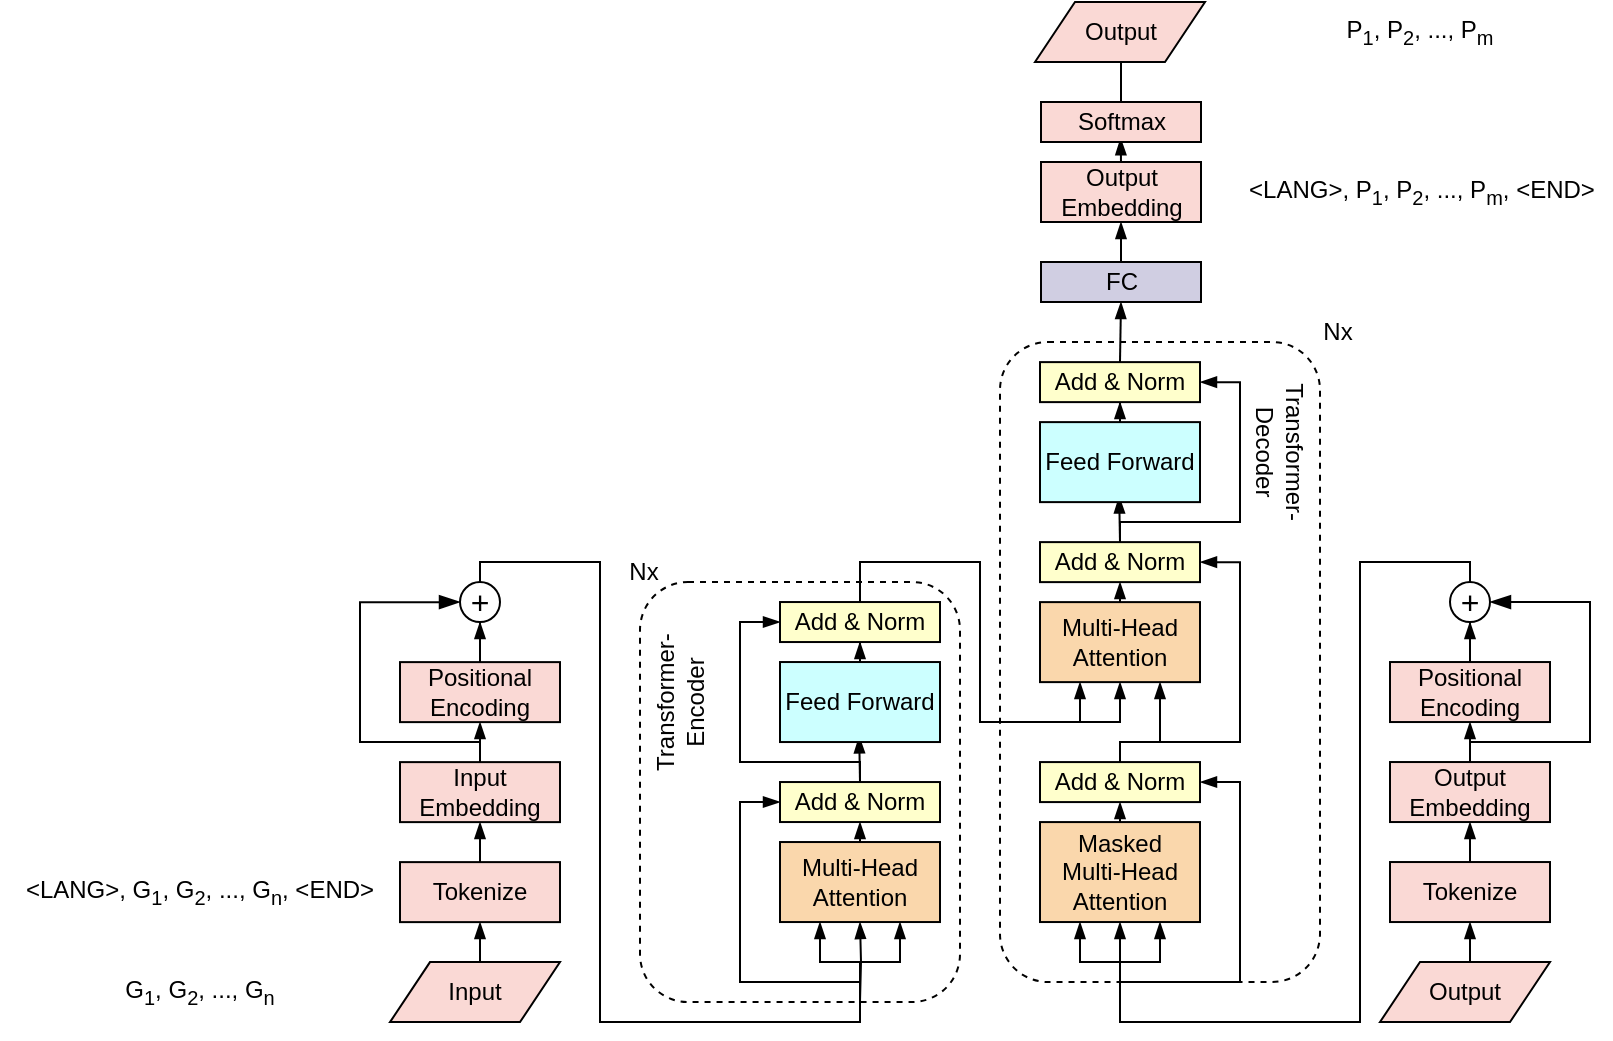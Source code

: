 <mxfile version="21.1.5" type="github">
  <diagram name="Page-1" id="4cKKeyyB7avYFKjr0u-h">
    <mxGraphModel dx="2788" dy="1123" grid="1" gridSize="10" guides="1" tooltips="1" connect="1" arrows="1" fold="1" page="1" pageScale="1" pageWidth="827" pageHeight="1169" math="0" shadow="0">
      <root>
        <mxCell id="0" />
        <mxCell id="1" parent="0" />
        <mxCell id="Eq75qJgUDI2DHJFmIk-7-73" value="" style="rounded=1;whiteSpace=wrap;html=1;strokeWidth=1;fontSize=16;fillColor=none;fontStyle=0;dashed=1;" vertex="1" parent="1">
          <mxGeometry x="-327" y="170.02" width="160" height="319.98" as="geometry" />
        </mxCell>
        <mxCell id="Eq75qJgUDI2DHJFmIk-7-1" value="" style="rounded=1;whiteSpace=wrap;html=1;strokeWidth=1;fontSize=16;fillColor=none;fontStyle=0;dashed=1;" vertex="1" parent="1">
          <mxGeometry x="-507" y="290.02" width="160" height="210" as="geometry" />
        </mxCell>
        <mxCell id="Eq75qJgUDI2DHJFmIk-7-2" style="edgeStyle=orthogonalEdgeStyle;rounded=0;orthogonalLoop=1;jettySize=auto;html=1;exitX=0.5;exitY=0;exitDx=0;exitDy=0;strokeWidth=1;fontSize=20;entryX=0.495;entryY=0.93;entryDx=0;entryDy=0;entryPerimeter=0;endArrow=blockThin;endFill=1;fontStyle=0" edge="1" parent="1" source="Eq75qJgUDI2DHJFmIk-7-4" target="Eq75qJgUDI2DHJFmIk-7-20">
          <mxGeometry relative="1" as="geometry" />
        </mxCell>
        <mxCell id="Eq75qJgUDI2DHJFmIk-7-3" style="edgeStyle=orthogonalEdgeStyle;rounded=0;orthogonalLoop=1;jettySize=auto;html=1;exitX=0.5;exitY=0;exitDx=0;exitDy=0;entryX=0;entryY=0.5;entryDx=0;entryDy=0;strokeWidth=1;fontSize=20;endArrow=blockThin;endFill=1;fontStyle=0" edge="1" parent="1" source="Eq75qJgUDI2DHJFmIk-7-4" target="Eq75qJgUDI2DHJFmIk-7-22">
          <mxGeometry relative="1" as="geometry">
            <Array as="points">
              <mxPoint x="-397" y="380.02" />
              <mxPoint x="-457" y="380.02" />
              <mxPoint x="-457" y="310.02" />
            </Array>
          </mxGeometry>
        </mxCell>
        <mxCell id="Eq75qJgUDI2DHJFmIk-7-4" value="Add &amp; Norm" style="whiteSpace=wrap;align=center;verticalAlign=middle;fontStyle=0;strokeWidth=1;fillColor=#FFFFCC" vertex="1" parent="1">
          <mxGeometry x="-437" y="390.02" width="80" height="20" as="geometry" />
        </mxCell>
        <mxCell id="Eq75qJgUDI2DHJFmIk-7-5" style="edgeStyle=orthogonalEdgeStyle;rounded=0;orthogonalLoop=1;jettySize=auto;html=1;exitX=0.5;exitY=0;exitDx=0;exitDy=0;entryX=0.5;entryY=1;entryDx=0;entryDy=0;strokeWidth=1;endArrow=blockThin;endFill=1;fontStyle=0" edge="1" parent="1" source="Eq75qJgUDI2DHJFmIk-7-6" target="Eq75qJgUDI2DHJFmIk-7-4">
          <mxGeometry relative="1" as="geometry" />
        </mxCell>
        <mxCell id="Eq75qJgUDI2DHJFmIk-7-6" value="Multi-Head Attention" style="whiteSpace=wrap;align=center;verticalAlign=middle;fontStyle=0;strokeWidth=1;fillColor=#fad7ac;strokeColor=#000000;" vertex="1" parent="1">
          <mxGeometry x="-437" y="420.02" width="80" height="40" as="geometry" />
        </mxCell>
        <mxCell id="Eq75qJgUDI2DHJFmIk-7-7" style="edgeStyle=orthogonalEdgeStyle;rounded=0;orthogonalLoop=1;jettySize=auto;html=1;exitX=0.5;exitY=0;exitDx=0;exitDy=0;entryX=0.5;entryY=1;entryDx=0;entryDy=0;fontSize=20;strokeWidth=1;endArrow=blockThin;endFill=1;fontStyle=0" edge="1" parent="1" source="Eq75qJgUDI2DHJFmIk-7-8" target="Eq75qJgUDI2DHJFmIk-7-15">
          <mxGeometry relative="1" as="geometry" />
        </mxCell>
        <mxCell id="Eq75qJgUDI2DHJFmIk-7-8" value="Input Embedding" style="whiteSpace=wrap;align=center;verticalAlign=middle;fontStyle=0;strokeWidth=1;fillColor=#fad9d5;strokeColor=#000000;" vertex="1" parent="1">
          <mxGeometry x="-627" y="380.06" width="80" height="30" as="geometry" />
        </mxCell>
        <mxCell id="Eq75qJgUDI2DHJFmIk-7-9" style="edgeStyle=orthogonalEdgeStyle;rounded=0;orthogonalLoop=1;jettySize=auto;html=1;exitX=0.5;exitY=0;exitDx=0;exitDy=0;strokeWidth=1;fontSize=20;endArrow=blockThin;endFill=1;fontStyle=0" edge="1" parent="1" target="Eq75qJgUDI2DHJFmIk-7-6">
          <mxGeometry relative="1" as="geometry">
            <mxPoint x="-397" y="500.02" as="sourcePoint" />
          </mxGeometry>
        </mxCell>
        <mxCell id="Eq75qJgUDI2DHJFmIk-7-10" style="edgeStyle=orthogonalEdgeStyle;rounded=0;orthogonalLoop=1;jettySize=auto;html=1;exitX=0.5;exitY=0;exitDx=0;exitDy=0;entryX=0.75;entryY=1;entryDx=0;entryDy=0;strokeWidth=1;fontSize=20;endArrow=blockThin;endFill=1;fontStyle=0" edge="1" parent="1" target="Eq75qJgUDI2DHJFmIk-7-6" source="Eq75qJgUDI2DHJFmIk-7-13">
          <mxGeometry relative="1" as="geometry">
            <mxPoint x="-397" y="500.02" as="sourcePoint" />
            <Array as="points">
              <mxPoint x="-587" y="280" />
              <mxPoint x="-527" y="280" />
              <mxPoint x="-527" y="510" />
              <mxPoint x="-397" y="510" />
              <mxPoint x="-397" y="480" />
              <mxPoint x="-377" y="480" />
            </Array>
          </mxGeometry>
        </mxCell>
        <mxCell id="Eq75qJgUDI2DHJFmIk-7-11" style="edgeStyle=orthogonalEdgeStyle;rounded=0;orthogonalLoop=1;jettySize=auto;html=1;exitX=0.5;exitY=0;exitDx=0;exitDy=0;entryX=0.25;entryY=1;entryDx=0;entryDy=0;strokeWidth=1;fontSize=20;endArrow=blockThin;endFill=1;fontStyle=0" edge="1" parent="1" source="Eq75qJgUDI2DHJFmIk-7-13" target="Eq75qJgUDI2DHJFmIk-7-6">
          <mxGeometry relative="1" as="geometry">
            <mxPoint x="-397" y="500.02" as="sourcePoint" />
            <Array as="points">
              <mxPoint x="-587" y="280" />
              <mxPoint x="-527" y="280" />
              <mxPoint x="-527" y="510" />
              <mxPoint x="-397" y="510" />
              <mxPoint x="-397" y="480" />
              <mxPoint x="-417" y="480" />
            </Array>
          </mxGeometry>
        </mxCell>
        <mxCell id="Eq75qJgUDI2DHJFmIk-7-12" style="edgeStyle=orthogonalEdgeStyle;rounded=0;orthogonalLoop=1;jettySize=auto;html=1;exitX=0.5;exitY=0;exitDx=0;exitDy=0;entryX=0;entryY=0.5;entryDx=0;entryDy=0;strokeWidth=1;fontSize=20;endArrow=blockThin;endFill=1;fontStyle=0" edge="1" parent="1" source="Eq75qJgUDI2DHJFmIk-7-13" target="Eq75qJgUDI2DHJFmIk-7-4">
          <mxGeometry relative="1" as="geometry">
            <mxPoint x="-397" y="500.02" as="sourcePoint" />
            <Array as="points">
              <mxPoint x="-587" y="280" />
              <mxPoint x="-527" y="280" />
              <mxPoint x="-527" y="510" />
              <mxPoint x="-397" y="510" />
              <mxPoint x="-397" y="490" />
              <mxPoint x="-457" y="490" />
              <mxPoint x="-457" y="400" />
            </Array>
          </mxGeometry>
        </mxCell>
        <mxCell id="Eq75qJgUDI2DHJFmIk-7-13" value="&lt;font style=&quot;font-size: 16px;&quot;&gt;+&lt;/font&gt;" style="ellipse;whiteSpace=wrap;html=1;aspect=fixed;strokeColor=#000000;strokeWidth=1;fontStyle=0" vertex="1" parent="1">
          <mxGeometry x="-597" y="290.06" width="20" height="20" as="geometry" />
        </mxCell>
        <mxCell id="Eq75qJgUDI2DHJFmIk-7-14" style="edgeStyle=orthogonalEdgeStyle;rounded=0;orthogonalLoop=1;jettySize=auto;html=1;exitX=0.5;exitY=0;exitDx=0;exitDy=0;fontSize=20;strokeWidth=1;endArrow=blockThin;endFill=1;fontStyle=0" edge="1" parent="1" source="Eq75qJgUDI2DHJFmIk-7-15" target="Eq75qJgUDI2DHJFmIk-7-13">
          <mxGeometry relative="1" as="geometry" />
        </mxCell>
        <mxCell id="Eq75qJgUDI2DHJFmIk-7-15" value="Positional Encoding" style="whiteSpace=wrap;align=center;verticalAlign=middle;fontStyle=0;strokeWidth=1;fillColor=#fad9d5;strokeColor=#000000;" vertex="1" parent="1">
          <mxGeometry x="-627" y="330.06" width="80" height="30" as="geometry" />
        </mxCell>
        <mxCell id="Eq75qJgUDI2DHJFmIk-7-16" value="" style="edgeStyle=segmentEdgeStyle;endArrow=blockThin;html=1;curved=0;rounded=0;endSize=8;startSize=8;fontSize=20;exitX=0.5;exitY=0;exitDx=0;exitDy=0;entryX=0;entryY=0.5;entryDx=0;entryDy=0;strokeWidth=1;endFill=1;fontStyle=0" edge="1" parent="1" source="Eq75qJgUDI2DHJFmIk-7-8" target="Eq75qJgUDI2DHJFmIk-7-13">
          <mxGeometry width="50" height="50" relative="1" as="geometry">
            <mxPoint x="-587" y="420.06" as="sourcePoint" />
            <mxPoint x="-387" y="400.06" as="targetPoint" />
            <Array as="points">
              <mxPoint x="-587" y="370.06" />
              <mxPoint x="-647" y="370.06" />
              <mxPoint x="-647" y="300.06" />
            </Array>
          </mxGeometry>
        </mxCell>
        <mxCell id="Eq75qJgUDI2DHJFmIk-7-17" style="edgeStyle=orthogonalEdgeStyle;rounded=0;orthogonalLoop=1;jettySize=auto;html=1;exitX=0.5;exitY=0;exitDx=0;exitDy=0;entryX=0.498;entryY=0.906;entryDx=0;entryDy=0;entryPerimeter=0;strokeWidth=1;fontSize=12;endArrow=blockThin;endFill=1;" edge="1" parent="1" source="Eq75qJgUDI2DHJFmIk-7-18" target="Eq75qJgUDI2DHJFmIk-7-34">
          <mxGeometry relative="1" as="geometry" />
        </mxCell>
        <mxCell id="Eq75qJgUDI2DHJFmIk-7-18" value="Output Embedding" style="whiteSpace=wrap;align=center;verticalAlign=middle;fontStyle=0;strokeWidth=1;fillColor=#fad9d5;strokeColor=#000000;" vertex="1" parent="1">
          <mxGeometry x="-306.5" y="80" width="80" height="30" as="geometry" />
        </mxCell>
        <mxCell id="Eq75qJgUDI2DHJFmIk-7-19" style="edgeStyle=orthogonalEdgeStyle;rounded=0;orthogonalLoop=1;jettySize=auto;html=1;exitX=0.5;exitY=0;exitDx=0;exitDy=0;strokeWidth=1;fontSize=20;endArrow=blockThin;endFill=1;fontStyle=0" edge="1" parent="1" source="Eq75qJgUDI2DHJFmIk-7-20" target="Eq75qJgUDI2DHJFmIk-7-22">
          <mxGeometry relative="1" as="geometry" />
        </mxCell>
        <mxCell id="Eq75qJgUDI2DHJFmIk-7-20" value="Feed Forward" style="whiteSpace=wrap;align=center;verticalAlign=middle;fontStyle=0;strokeWidth=1;fillColor=#CCFFFF;" vertex="1" parent="1">
          <mxGeometry x="-437" y="330.02" width="80" height="40" as="geometry" />
        </mxCell>
        <mxCell id="Eq75qJgUDI2DHJFmIk-7-56" style="edgeStyle=orthogonalEdgeStyle;rounded=0;orthogonalLoop=1;jettySize=auto;html=1;exitX=0.5;exitY=0;exitDx=0;exitDy=0;entryX=0.5;entryY=1;entryDx=0;entryDy=0;endArrow=blockThin;endFill=1;" edge="1" parent="1" source="Eq75qJgUDI2DHJFmIk-7-22" target="Eq75qJgUDI2DHJFmIk-7-50">
          <mxGeometry relative="1" as="geometry">
            <Array as="points">
              <mxPoint x="-397" y="280" />
              <mxPoint x="-337" y="280" />
              <mxPoint x="-337" y="360" />
              <mxPoint x="-267" y="360" />
            </Array>
          </mxGeometry>
        </mxCell>
        <mxCell id="Eq75qJgUDI2DHJFmIk-7-57" style="edgeStyle=orthogonalEdgeStyle;rounded=0;orthogonalLoop=1;jettySize=auto;html=1;exitX=0.5;exitY=0;exitDx=0;exitDy=0;entryX=0.25;entryY=1;entryDx=0;entryDy=0;endArrow=blockThin;endFill=1;" edge="1" parent="1" source="Eq75qJgUDI2DHJFmIk-7-22" target="Eq75qJgUDI2DHJFmIk-7-50">
          <mxGeometry relative="1" as="geometry">
            <Array as="points">
              <mxPoint x="-397" y="280" />
              <mxPoint x="-337" y="280" />
              <mxPoint x="-337" y="360" />
              <mxPoint x="-287" y="360" />
            </Array>
          </mxGeometry>
        </mxCell>
        <mxCell id="Eq75qJgUDI2DHJFmIk-7-22" value="Add &amp; Norm" style="whiteSpace=wrap;align=center;verticalAlign=middle;fontStyle=0;strokeWidth=1;fillColor=#FFFFCC" vertex="1" parent="1">
          <mxGeometry x="-437" y="300.02" width="80" height="20" as="geometry" />
        </mxCell>
        <mxCell id="Eq75qJgUDI2DHJFmIk-7-23" value="Transformer-Encoder" style="text;html=1;strokeColor=none;fillColor=none;align=center;verticalAlign=middle;whiteSpace=wrap;rounded=0;fontSize=12;horizontal=0;fontStyle=0" vertex="1" parent="1">
          <mxGeometry x="-517" y="335.02" width="60" height="30" as="geometry" />
        </mxCell>
        <mxCell id="Eq75qJgUDI2DHJFmIk-7-24" value="Nx" style="text;html=1;strokeColor=none;fillColor=none;align=center;verticalAlign=middle;whiteSpace=wrap;rounded=0;fontSize=12;fontStyle=0" vertex="1" parent="1">
          <mxGeometry x="-520" y="270.02" width="30" height="30" as="geometry" />
        </mxCell>
        <mxCell id="Eq75qJgUDI2DHJFmIk-7-25" style="edgeStyle=orthogonalEdgeStyle;rounded=0;orthogonalLoop=1;jettySize=auto;html=1;exitX=0.5;exitY=0;exitDx=0;exitDy=0;entryX=0.5;entryY=1;entryDx=0;entryDy=0;strokeWidth=1;fontSize=12;endArrow=blockThin;endFill=1;fontStyle=0" edge="1" parent="1" source="Eq75qJgUDI2DHJFmIk-7-26" target="Eq75qJgUDI2DHJFmIk-7-18">
          <mxGeometry relative="1" as="geometry" />
        </mxCell>
        <mxCell id="Eq75qJgUDI2DHJFmIk-7-26" value="FC" style="whiteSpace=wrap;align=center;verticalAlign=middle;fontStyle=0;strokeWidth=1;fillColor=#d0cee2;strokeColor=#000000;" vertex="1" parent="1">
          <mxGeometry x="-306.5" y="130" width="80" height="20" as="geometry" />
        </mxCell>
        <mxCell id="Eq75qJgUDI2DHJFmIk-7-27" style="edgeStyle=orthogonalEdgeStyle;rounded=0;orthogonalLoop=1;jettySize=auto;html=1;exitX=0.5;exitY=0;exitDx=0;exitDy=0;entryX=0.5;entryY=1;entryDx=0;entryDy=0;strokeWidth=1;fontSize=12;endArrow=blockThin;endFill=1;" edge="1" parent="1" source="Eq75qJgUDI2DHJFmIk-7-28" target="Eq75qJgUDI2DHJFmIk-7-30">
          <mxGeometry relative="1" as="geometry" />
        </mxCell>
        <mxCell id="Eq75qJgUDI2DHJFmIk-7-28" value="Input" style="shape=parallelogram;perimeter=parallelogramPerimeter;whiteSpace=wrap;html=1;fixedSize=1;strokeColor=#000000;strokeWidth=1;fontSize=12;fillColor=#fad9d5;fontStyle=0" vertex="1" parent="1">
          <mxGeometry x="-632" y="480.06" width="85" height="30" as="geometry" />
        </mxCell>
        <mxCell id="Eq75qJgUDI2DHJFmIk-7-29" style="edgeStyle=orthogonalEdgeStyle;rounded=0;orthogonalLoop=1;jettySize=auto;html=1;exitX=0.5;exitY=0;exitDx=0;exitDy=0;entryX=0.5;entryY=1;entryDx=0;entryDy=0;strokeWidth=1;fontSize=12;endArrow=blockThin;endFill=1;" edge="1" parent="1" source="Eq75qJgUDI2DHJFmIk-7-30" target="Eq75qJgUDI2DHJFmIk-7-8">
          <mxGeometry relative="1" as="geometry" />
        </mxCell>
        <mxCell id="Eq75qJgUDI2DHJFmIk-7-30" value="Tokenize" style="whiteSpace=wrap;align=center;verticalAlign=middle;fontStyle=0;strokeWidth=1;fillColor=#fad9d5;strokeColor=#000000;" vertex="1" parent="1">
          <mxGeometry x="-627" y="430.06" width="80" height="30" as="geometry" />
        </mxCell>
        <mxCell id="Eq75qJgUDI2DHJFmIk-7-31" value="G&lt;sub style=&quot;border-color: var(--border-color);&quot;&gt;1&lt;/sub&gt;, G&lt;sub style=&quot;border-color: var(--border-color);&quot;&gt;2&lt;/sub&gt;, ..., G&lt;sub style=&quot;border-color: var(--border-color);&quot;&gt;n&lt;/sub&gt;" style="text;html=1;strokeColor=none;fillColor=none;align=center;verticalAlign=middle;whiteSpace=wrap;rounded=0;fontSize=12;" vertex="1" parent="1">
          <mxGeometry x="-772" y="480.06" width="90" height="30" as="geometry" />
        </mxCell>
        <mxCell id="Eq75qJgUDI2DHJFmIk-7-32" value="&amp;lt;LANG&amp;gt;, G&lt;sub style=&quot;border-color: var(--border-color);&quot;&gt;1&lt;/sub&gt;,&amp;nbsp;G&lt;sub style=&quot;border-color: var(--border-color);&quot;&gt;2&lt;/sub&gt;,&amp;nbsp;..., G&lt;sub style=&quot;border-color: var(--border-color);&quot;&gt;n&lt;/sub&gt;, &amp;lt;END&amp;gt;" style="text;html=1;strokeColor=none;fillColor=none;align=center;verticalAlign=middle;whiteSpace=wrap;rounded=0;fontSize=12;" vertex="1" parent="1">
          <mxGeometry x="-827" y="430.06" width="200" height="30" as="geometry" />
        </mxCell>
        <mxCell id="Eq75qJgUDI2DHJFmIk-7-33" style="edgeStyle=orthogonalEdgeStyle;rounded=0;orthogonalLoop=1;jettySize=auto;html=1;exitX=0.5;exitY=0;exitDx=0;exitDy=0;strokeWidth=1;fontSize=12;endArrow=blockThin;endFill=1;" edge="1" parent="1" source="Eq75qJgUDI2DHJFmIk-7-34" target="Eq75qJgUDI2DHJFmIk-7-35">
          <mxGeometry relative="1" as="geometry" />
        </mxCell>
        <mxCell id="Eq75qJgUDI2DHJFmIk-7-34" value="Softmax" style="whiteSpace=wrap;align=center;verticalAlign=middle;fontStyle=0;strokeWidth=1;fillColor=#fad9d5;strokeColor=#000000;" vertex="1" parent="1">
          <mxGeometry x="-306.5" y="50" width="80" height="20" as="geometry" />
        </mxCell>
        <mxCell id="Eq75qJgUDI2DHJFmIk-7-35" value="Output" style="shape=parallelogram;perimeter=parallelogramPerimeter;whiteSpace=wrap;html=1;fixedSize=1;strokeColor=#000000;strokeWidth=1;fontSize=12;fillColor=#fad9d5;fontStyle=0" vertex="1" parent="1">
          <mxGeometry x="-309.5" y="5.684e-14" width="85" height="30" as="geometry" />
        </mxCell>
        <mxCell id="Eq75qJgUDI2DHJFmIk-7-36" value="P&lt;sub style=&quot;border-color: var(--border-color);&quot;&gt;1&lt;/sub&gt;, P&lt;sub style=&quot;border-color: var(--border-color);&quot;&gt;2&lt;/sub&gt;, ..., P&lt;sub style=&quot;border-color: var(--border-color);&quot;&gt;m&lt;/sub&gt;" style="text;html=1;strokeColor=none;fillColor=none;align=center;verticalAlign=middle;whiteSpace=wrap;rounded=0;fontSize=12;" vertex="1" parent="1">
          <mxGeometry x="-161.75" y="5.684e-14" width="90" height="30" as="geometry" />
        </mxCell>
        <mxCell id="Eq75qJgUDI2DHJFmIk-7-37" value="&amp;lt;LANG&amp;gt;, P&lt;sub style=&quot;border-color: var(--border-color);&quot;&gt;1&lt;/sub&gt;,&amp;nbsp;P&lt;sub style=&quot;border-color: var(--border-color);&quot;&gt;2&lt;/sub&gt;, ..., P&lt;sub style=&quot;border-color: var(--border-color);&quot;&gt;m&lt;/sub&gt;, &amp;lt;END&amp;gt;" style="text;html=1;strokeColor=none;fillColor=none;align=center;verticalAlign=middle;whiteSpace=wrap;rounded=0;fontSize=12;" vertex="1" parent="1">
          <mxGeometry x="-206.5" y="80" width="179.5" height="30" as="geometry" />
        </mxCell>
        <mxCell id="Eq75qJgUDI2DHJFmIk-7-39" style="edgeStyle=orthogonalEdgeStyle;rounded=0;orthogonalLoop=1;jettySize=auto;html=1;exitX=0.5;exitY=0;exitDx=0;exitDy=0;strokeWidth=1;fontSize=20;entryX=0.495;entryY=0.93;entryDx=0;entryDy=0;entryPerimeter=0;endArrow=blockThin;endFill=1;fontStyle=0" edge="1" parent="1" source="Eq75qJgUDI2DHJFmIk-7-41" target="Eq75qJgUDI2DHJFmIk-7-47">
          <mxGeometry relative="1" as="geometry" />
        </mxCell>
        <mxCell id="Eq75qJgUDI2DHJFmIk-7-40" style="edgeStyle=orthogonalEdgeStyle;rounded=0;orthogonalLoop=1;jettySize=auto;html=1;exitX=0.5;exitY=0;exitDx=0;exitDy=0;entryX=1;entryY=0.5;entryDx=0;entryDy=0;strokeWidth=1;fontSize=20;endArrow=blockThin;endFill=1;fontStyle=0" edge="1" parent="1" source="Eq75qJgUDI2DHJFmIk-7-41" target="Eq75qJgUDI2DHJFmIk-7-48">
          <mxGeometry relative="1" as="geometry">
            <Array as="points">
              <mxPoint x="-267" y="260.04" />
              <mxPoint x="-207" y="260.04" />
              <mxPoint x="-207" y="190.04" />
            </Array>
          </mxGeometry>
        </mxCell>
        <mxCell id="Eq75qJgUDI2DHJFmIk-7-41" value="Add &amp; Norm" style="whiteSpace=wrap;align=center;verticalAlign=middle;fontStyle=0;strokeWidth=1;fillColor=#FFFFCC" vertex="1" parent="1">
          <mxGeometry x="-307" y="270.06" width="80" height="20" as="geometry" />
        </mxCell>
        <mxCell id="Eq75qJgUDI2DHJFmIk-7-55" style="edgeStyle=orthogonalEdgeStyle;rounded=0;orthogonalLoop=1;jettySize=auto;html=1;exitX=0.5;exitY=0;exitDx=0;exitDy=0;entryX=0.5;entryY=1;entryDx=0;entryDy=0;endArrow=blockThin;endFill=1;" edge="1" parent="1" source="Eq75qJgUDI2DHJFmIk-7-43" target="Eq75qJgUDI2DHJFmIk-7-52">
          <mxGeometry relative="1" as="geometry" />
        </mxCell>
        <mxCell id="Eq75qJgUDI2DHJFmIk-7-43" value="Masked &#xa;Multi-Head Attention" style="whiteSpace=wrap;align=center;verticalAlign=middle;fontStyle=0;strokeWidth=1;fillColor=#fad7ac;strokeColor=#000000;" vertex="1" parent="1">
          <mxGeometry x="-307" y="410.04" width="80" height="49.98" as="geometry" />
        </mxCell>
        <mxCell id="Eq75qJgUDI2DHJFmIk-7-46" style="edgeStyle=orthogonalEdgeStyle;rounded=0;orthogonalLoop=1;jettySize=auto;html=1;exitX=0.5;exitY=0;exitDx=0;exitDy=0;strokeWidth=1;fontSize=20;endArrow=blockThin;endFill=1;fontStyle=0" edge="1" parent="1" source="Eq75qJgUDI2DHJFmIk-7-47" target="Eq75qJgUDI2DHJFmIk-7-48">
          <mxGeometry relative="1" as="geometry" />
        </mxCell>
        <mxCell id="Eq75qJgUDI2DHJFmIk-7-47" value="Feed Forward" style="whiteSpace=wrap;align=center;verticalAlign=middle;fontStyle=0;strokeWidth=1;fillColor=#CCFFFF;" vertex="1" parent="1">
          <mxGeometry x="-307" y="210.06" width="80" height="40" as="geometry" />
        </mxCell>
        <mxCell id="Eq75qJgUDI2DHJFmIk-7-74" style="edgeStyle=orthogonalEdgeStyle;rounded=0;orthogonalLoop=1;jettySize=auto;html=1;exitX=0.5;exitY=0;exitDx=0;exitDy=0;entryX=0.5;entryY=1;entryDx=0;entryDy=0;endArrow=blockThin;endFill=1;" edge="1" parent="1" source="Eq75qJgUDI2DHJFmIk-7-48" target="Eq75qJgUDI2DHJFmIk-7-26">
          <mxGeometry relative="1" as="geometry" />
        </mxCell>
        <mxCell id="Eq75qJgUDI2DHJFmIk-7-48" value="Add &amp; Norm" style="whiteSpace=wrap;align=center;verticalAlign=middle;fontStyle=0;strokeWidth=1;fillColor=#FFFFCC" vertex="1" parent="1">
          <mxGeometry x="-307" y="180.06" width="80" height="20" as="geometry" />
        </mxCell>
        <mxCell id="Eq75qJgUDI2DHJFmIk-7-49" value="Transformer-Decoder" style="text;html=1;strokeColor=none;fillColor=none;align=center;verticalAlign=middle;whiteSpace=wrap;rounded=0;fontSize=12;horizontal=0;fontStyle=0;rotation=-180;" vertex="1" parent="1">
          <mxGeometry x="-217" y="210.06" width="60" height="30" as="geometry" />
        </mxCell>
        <mxCell id="Eq75qJgUDI2DHJFmIk-7-51" style="edgeStyle=orthogonalEdgeStyle;rounded=0;orthogonalLoop=1;jettySize=auto;html=1;exitX=0.5;exitY=0;exitDx=0;exitDy=0;entryX=0.5;entryY=1;entryDx=0;entryDy=0;endArrow=blockThin;endFill=1;" edge="1" parent="1" source="Eq75qJgUDI2DHJFmIk-7-50" target="Eq75qJgUDI2DHJFmIk-7-41">
          <mxGeometry relative="1" as="geometry" />
        </mxCell>
        <mxCell id="Eq75qJgUDI2DHJFmIk-7-50" value="Multi-Head Attention" style="whiteSpace=wrap;align=center;verticalAlign=middle;fontStyle=0;strokeWidth=1;fillColor=#fad7ac;strokeColor=#000000;" vertex="1" parent="1">
          <mxGeometry x="-307" y="300.06" width="80" height="40" as="geometry" />
        </mxCell>
        <mxCell id="Eq75qJgUDI2DHJFmIk-7-53" style="edgeStyle=orthogonalEdgeStyle;rounded=0;orthogonalLoop=1;jettySize=auto;html=1;exitX=0.5;exitY=0;exitDx=0;exitDy=0;entryX=0.75;entryY=1;entryDx=0;entryDy=0;endArrow=blockThin;endFill=1;" edge="1" parent="1" source="Eq75qJgUDI2DHJFmIk-7-52" target="Eq75qJgUDI2DHJFmIk-7-50">
          <mxGeometry relative="1" as="geometry">
            <Array as="points">
              <mxPoint x="-267" y="370.04" />
              <mxPoint x="-247" y="370.04" />
            </Array>
          </mxGeometry>
        </mxCell>
        <mxCell id="Eq75qJgUDI2DHJFmIk-7-54" style="edgeStyle=orthogonalEdgeStyle;rounded=0;orthogonalLoop=1;jettySize=auto;html=1;exitX=0.5;exitY=0;exitDx=0;exitDy=0;entryX=1;entryY=0.5;entryDx=0;entryDy=0;endArrow=blockThin;endFill=1;" edge="1" parent="1" source="Eq75qJgUDI2DHJFmIk-7-52" target="Eq75qJgUDI2DHJFmIk-7-41">
          <mxGeometry relative="1" as="geometry">
            <Array as="points">
              <mxPoint x="-267" y="370.04" />
              <mxPoint x="-207" y="370.04" />
              <mxPoint x="-207" y="280.04" />
            </Array>
          </mxGeometry>
        </mxCell>
        <mxCell id="Eq75qJgUDI2DHJFmIk-7-52" value="Add &amp; Norm" style="whiteSpace=wrap;align=center;verticalAlign=middle;fontStyle=0;strokeWidth=1;fillColor=#FFFFCC" vertex="1" parent="1">
          <mxGeometry x="-307" y="380.04" width="80" height="20" as="geometry" />
        </mxCell>
        <mxCell id="Eq75qJgUDI2DHJFmIk-7-58" style="edgeStyle=orthogonalEdgeStyle;rounded=0;orthogonalLoop=1;jettySize=auto;html=1;exitX=0.5;exitY=0;exitDx=0;exitDy=0;entryX=0.5;entryY=1;entryDx=0;entryDy=0;fontSize=20;strokeWidth=1;endArrow=blockThin;endFill=1;fontStyle=0" edge="1" parent="1" source="Eq75qJgUDI2DHJFmIk-7-59" target="Eq75qJgUDI2DHJFmIk-7-62">
          <mxGeometry relative="1" as="geometry" />
        </mxCell>
        <mxCell id="Eq75qJgUDI2DHJFmIk-7-59" value="Output Embedding" style="whiteSpace=wrap;align=center;verticalAlign=middle;fontStyle=0;strokeWidth=1;fillColor=#fad9d5;strokeColor=#000000;" vertex="1" parent="1">
          <mxGeometry x="-132" y="380.02" width="80" height="30" as="geometry" />
        </mxCell>
        <mxCell id="Eq75qJgUDI2DHJFmIk-7-68" style="edgeStyle=orthogonalEdgeStyle;rounded=0;orthogonalLoop=1;jettySize=auto;html=1;exitX=0.5;exitY=0;exitDx=0;exitDy=0;entryX=0.5;entryY=1;entryDx=0;entryDy=0;endArrow=blockThin;endFill=1;" edge="1" parent="1" source="Eq75qJgUDI2DHJFmIk-7-60" target="Eq75qJgUDI2DHJFmIk-7-43">
          <mxGeometry relative="1" as="geometry">
            <Array as="points">
              <mxPoint x="-92" y="280" />
              <mxPoint x="-147" y="280" />
              <mxPoint x="-147" y="510" />
              <mxPoint x="-267" y="510" />
            </Array>
          </mxGeometry>
        </mxCell>
        <mxCell id="Eq75qJgUDI2DHJFmIk-7-69" style="edgeStyle=orthogonalEdgeStyle;rounded=0;orthogonalLoop=1;jettySize=auto;html=1;exitX=0.5;exitY=0;exitDx=0;exitDy=0;entryX=0.75;entryY=1;entryDx=0;entryDy=0;endArrow=blockThin;endFill=1;" edge="1" parent="1" source="Eq75qJgUDI2DHJFmIk-7-60" target="Eq75qJgUDI2DHJFmIk-7-43">
          <mxGeometry relative="1" as="geometry">
            <Array as="points">
              <mxPoint x="-92" y="280" />
              <mxPoint x="-147" y="280" />
              <mxPoint x="-147" y="510" />
              <mxPoint x="-267" y="510" />
              <mxPoint x="-267" y="480" />
              <mxPoint x="-247" y="480" />
            </Array>
          </mxGeometry>
        </mxCell>
        <mxCell id="Eq75qJgUDI2DHJFmIk-7-70" style="edgeStyle=orthogonalEdgeStyle;rounded=0;orthogonalLoop=1;jettySize=auto;html=1;exitX=0.5;exitY=0;exitDx=0;exitDy=0;entryX=0.25;entryY=1;entryDx=0;entryDy=0;endArrow=blockThin;endFill=1;" edge="1" parent="1" source="Eq75qJgUDI2DHJFmIk-7-60" target="Eq75qJgUDI2DHJFmIk-7-43">
          <mxGeometry relative="1" as="geometry">
            <Array as="points">
              <mxPoint x="-92" y="280" />
              <mxPoint x="-147" y="280" />
              <mxPoint x="-147" y="510" />
              <mxPoint x="-267" y="510" />
              <mxPoint x="-267" y="480" />
              <mxPoint x="-287" y="480" />
            </Array>
          </mxGeometry>
        </mxCell>
        <mxCell id="Eq75qJgUDI2DHJFmIk-7-71" style="edgeStyle=orthogonalEdgeStyle;rounded=0;orthogonalLoop=1;jettySize=auto;html=1;entryX=1;entryY=0.5;entryDx=0;entryDy=0;endArrow=blockThin;endFill=1;" edge="1" parent="1" target="Eq75qJgUDI2DHJFmIk-7-52">
          <mxGeometry relative="1" as="geometry">
            <mxPoint x="-92" y="280" as="sourcePoint" />
            <Array as="points">
              <mxPoint x="-147" y="280" />
              <mxPoint x="-147" y="510" />
              <mxPoint x="-267" y="510" />
              <mxPoint x="-267" y="490" />
              <mxPoint x="-207" y="490" />
              <mxPoint x="-207" y="390" />
            </Array>
          </mxGeometry>
        </mxCell>
        <mxCell id="Eq75qJgUDI2DHJFmIk-7-60" value="&lt;font style=&quot;font-size: 16px;&quot;&gt;+&lt;/font&gt;" style="ellipse;whiteSpace=wrap;html=1;aspect=fixed;strokeColor=#000000;strokeWidth=1;fontStyle=0" vertex="1" parent="1">
          <mxGeometry x="-102" y="290.02" width="20" height="20" as="geometry" />
        </mxCell>
        <mxCell id="Eq75qJgUDI2DHJFmIk-7-61" style="edgeStyle=orthogonalEdgeStyle;rounded=0;orthogonalLoop=1;jettySize=auto;html=1;exitX=0.5;exitY=0;exitDx=0;exitDy=0;fontSize=20;strokeWidth=1;endArrow=blockThin;endFill=1;fontStyle=0" edge="1" parent="1" source="Eq75qJgUDI2DHJFmIk-7-62" target="Eq75qJgUDI2DHJFmIk-7-60">
          <mxGeometry relative="1" as="geometry" />
        </mxCell>
        <mxCell id="Eq75qJgUDI2DHJFmIk-7-62" value="Positional Encoding" style="whiteSpace=wrap;align=center;verticalAlign=middle;fontStyle=0;strokeWidth=1;fillColor=#fad9d5;strokeColor=#000000;" vertex="1" parent="1">
          <mxGeometry x="-132" y="330.02" width="80" height="30" as="geometry" />
        </mxCell>
        <mxCell id="Eq75qJgUDI2DHJFmIk-7-63" value="" style="edgeStyle=segmentEdgeStyle;endArrow=blockThin;html=1;curved=0;rounded=0;endSize=8;startSize=8;fontSize=20;exitX=0.5;exitY=0;exitDx=0;exitDy=0;strokeWidth=1;endFill=1;fontStyle=0;entryX=1;entryY=0.5;entryDx=0;entryDy=0;" edge="1" parent="1" source="Eq75qJgUDI2DHJFmIk-7-59" target="Eq75qJgUDI2DHJFmIk-7-60">
          <mxGeometry width="50" height="50" relative="1" as="geometry">
            <mxPoint x="-92" y="420.02" as="sourcePoint" />
            <mxPoint x="-32" y="239.96" as="targetPoint" />
            <Array as="points">
              <mxPoint x="-92" y="369.96" />
              <mxPoint x="-32" y="369.96" />
              <mxPoint x="-32" y="299.96" />
            </Array>
          </mxGeometry>
        </mxCell>
        <mxCell id="Eq75qJgUDI2DHJFmIk-7-64" style="edgeStyle=orthogonalEdgeStyle;rounded=0;orthogonalLoop=1;jettySize=auto;html=1;exitX=0.5;exitY=0;exitDx=0;exitDy=0;entryX=0.5;entryY=1;entryDx=0;entryDy=0;strokeWidth=1;fontSize=12;endArrow=blockThin;endFill=1;" edge="1" parent="1" source="Eq75qJgUDI2DHJFmIk-7-65" target="Eq75qJgUDI2DHJFmIk-7-67">
          <mxGeometry relative="1" as="geometry" />
        </mxCell>
        <mxCell id="Eq75qJgUDI2DHJFmIk-7-65" value="Output" style="shape=parallelogram;perimeter=parallelogramPerimeter;whiteSpace=wrap;html=1;fixedSize=1;strokeColor=#000000;strokeWidth=1;fontSize=12;fillColor=#fad9d5;fontStyle=0" vertex="1" parent="1">
          <mxGeometry x="-137" y="480.02" width="85" height="30" as="geometry" />
        </mxCell>
        <mxCell id="Eq75qJgUDI2DHJFmIk-7-66" style="edgeStyle=orthogonalEdgeStyle;rounded=0;orthogonalLoop=1;jettySize=auto;html=1;exitX=0.5;exitY=0;exitDx=0;exitDy=0;entryX=0.5;entryY=1;entryDx=0;entryDy=0;strokeWidth=1;fontSize=12;endArrow=blockThin;endFill=1;" edge="1" parent="1" source="Eq75qJgUDI2DHJFmIk-7-67" target="Eq75qJgUDI2DHJFmIk-7-59">
          <mxGeometry relative="1" as="geometry" />
        </mxCell>
        <mxCell id="Eq75qJgUDI2DHJFmIk-7-67" value="Tokenize" style="whiteSpace=wrap;align=center;verticalAlign=middle;fontStyle=0;strokeWidth=1;fillColor=#fad9d5;strokeColor=#000000;" vertex="1" parent="1">
          <mxGeometry x="-132" y="430.02" width="80" height="30" as="geometry" />
        </mxCell>
        <mxCell id="Eq75qJgUDI2DHJFmIk-7-75" value="Nx" style="text;html=1;strokeColor=none;fillColor=none;align=center;verticalAlign=middle;whiteSpace=wrap;rounded=0;fontSize=12;fontStyle=0" vertex="1" parent="1">
          <mxGeometry x="-172.75" y="150.06" width="30" height="30" as="geometry" />
        </mxCell>
      </root>
    </mxGraphModel>
  </diagram>
</mxfile>
